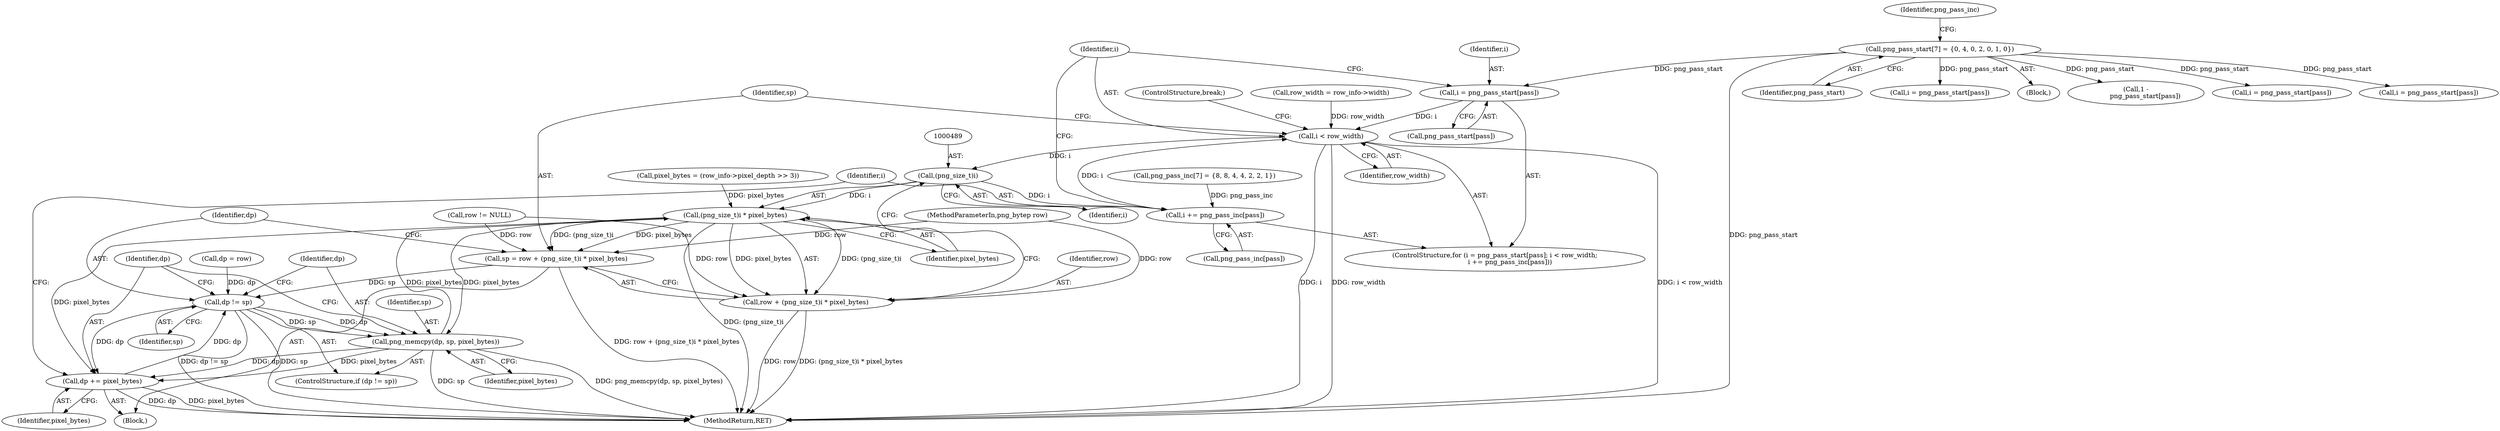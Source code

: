 digraph "0_Chrome_7f3d85b096f66870a15b37c2f40b219b2e292693_29@array" {
"1000469" [label="(Call,i = png_pass_start[pass])"];
"1000118" [label="(Call,png_pass_start[7] = {0, 4, 0, 2, 0, 1, 0})"];
"1000474" [label="(Call,i < row_width)"];
"1000488" [label="(Call,(png_size_t)i)"];
"1000477" [label="(Call,i += png_pass_inc[pass])"];
"1000487" [label="(Call,(png_size_t)i * pixel_bytes)"];
"1000483" [label="(Call,sp = row + (png_size_t)i * pixel_bytes)"];
"1000493" [label="(Call,dp != sp)"];
"1000496" [label="(Call,png_memcpy(dp, sp, pixel_bytes))"];
"1000500" [label="(Call,dp += pixel_bytes)"];
"1000485" [label="(Call,row + (png_size_t)i * pixel_bytes)"];
"1000497" [label="(Identifier,dp)"];
"1000268" [label="(Call,i = png_pass_start[pass])"];
"1000119" [label="(Identifier,png_pass_start)"];
"1000486" [label="(Identifier,row)"];
"1000470" [label="(Identifier,i)"];
"1000491" [label="(Identifier,pixel_bytes)"];
"1000501" [label="(Identifier,dp)"];
"1000128" [label="(Call,row != NULL)"];
"1000494" [label="(Identifier,dp)"];
"1000492" [label="(ControlStructure,if (dp != sp))"];
"1000116" [label="(Block,)"];
"1000461" [label="(Call,pixel_bytes = (row_info->pixel_depth >> 3))"];
"1000478" [label="(Identifier,i)"];
"1000475" [label="(Identifier,i)"];
"1000484" [label="(Identifier,sp)"];
"1000482" [label="(Block,)"];
"1000122" [label="(Identifier,png_pass_inc)"];
"1000496" [label="(Call,png_memcpy(dp, sp, pixel_bytes))"];
"1000498" [label="(Identifier,sp)"];
"1000490" [label="(Identifier,i)"];
"1000500" [label="(Call,dp += pixel_bytes)"];
"1000499" [label="(Identifier,pixel_bytes)"];
"1000517" [label="(Call,1 -\n         png_pass_start[pass])"];
"1000168" [label="(Call,i = png_pass_start[pass])"];
"1000536" [label="(MethodReturn,RET)"];
"1000458" [label="(Call,dp = row)"];
"1000502" [label="(Identifier,pixel_bytes)"];
"1000468" [label="(ControlStructure,for (i = png_pass_start[pass]; i < row_width;\n               i += png_pass_inc[pass]))"];
"1000471" [label="(Call,png_pass_start[pass])"];
"1000121" [label="(Call,png_pass_inc[7] = {8, 8, 4, 4, 2, 2, 1})"];
"1000477" [label="(Call,i += png_pass_inc[pass])"];
"1000503" [label="(ControlStructure,break;)"];
"1000469" [label="(Call,i = png_pass_start[pass])"];
"1000369" [label="(Call,i = png_pass_start[pass])"];
"1000487" [label="(Call,(png_size_t)i * pixel_bytes)"];
"1000114" [label="(MethodParameterIn,png_bytep row)"];
"1000485" [label="(Call,row + (png_size_t)i * pixel_bytes)"];
"1000452" [label="(Call,row_width = row_info->width)"];
"1000488" [label="(Call,(png_size_t)i)"];
"1000479" [label="(Call,png_pass_inc[pass])"];
"1000495" [label="(Identifier,sp)"];
"1000118" [label="(Call,png_pass_start[7] = {0, 4, 0, 2, 0, 1, 0})"];
"1000483" [label="(Call,sp = row + (png_size_t)i * pixel_bytes)"];
"1000493" [label="(Call,dp != sp)"];
"1000474" [label="(Call,i < row_width)"];
"1000476" [label="(Identifier,row_width)"];
"1000469" -> "1000468"  [label="AST: "];
"1000469" -> "1000471"  [label="CFG: "];
"1000470" -> "1000469"  [label="AST: "];
"1000471" -> "1000469"  [label="AST: "];
"1000475" -> "1000469"  [label="CFG: "];
"1000118" -> "1000469"  [label="DDG: png_pass_start"];
"1000469" -> "1000474"  [label="DDG: i"];
"1000118" -> "1000116"  [label="AST: "];
"1000118" -> "1000119"  [label="CFG: "];
"1000119" -> "1000118"  [label="AST: "];
"1000122" -> "1000118"  [label="CFG: "];
"1000118" -> "1000536"  [label="DDG: png_pass_start"];
"1000118" -> "1000168"  [label="DDG: png_pass_start"];
"1000118" -> "1000268"  [label="DDG: png_pass_start"];
"1000118" -> "1000369"  [label="DDG: png_pass_start"];
"1000118" -> "1000517"  [label="DDG: png_pass_start"];
"1000474" -> "1000468"  [label="AST: "];
"1000474" -> "1000476"  [label="CFG: "];
"1000475" -> "1000474"  [label="AST: "];
"1000476" -> "1000474"  [label="AST: "];
"1000484" -> "1000474"  [label="CFG: "];
"1000503" -> "1000474"  [label="CFG: "];
"1000474" -> "1000536"  [label="DDG: row_width"];
"1000474" -> "1000536"  [label="DDG: i < row_width"];
"1000474" -> "1000536"  [label="DDG: i"];
"1000477" -> "1000474"  [label="DDG: i"];
"1000452" -> "1000474"  [label="DDG: row_width"];
"1000474" -> "1000488"  [label="DDG: i"];
"1000488" -> "1000487"  [label="AST: "];
"1000488" -> "1000490"  [label="CFG: "];
"1000489" -> "1000488"  [label="AST: "];
"1000490" -> "1000488"  [label="AST: "];
"1000491" -> "1000488"  [label="CFG: "];
"1000488" -> "1000477"  [label="DDG: i"];
"1000488" -> "1000487"  [label="DDG: i"];
"1000477" -> "1000468"  [label="AST: "];
"1000477" -> "1000479"  [label="CFG: "];
"1000478" -> "1000477"  [label="AST: "];
"1000479" -> "1000477"  [label="AST: "];
"1000475" -> "1000477"  [label="CFG: "];
"1000121" -> "1000477"  [label="DDG: png_pass_inc"];
"1000487" -> "1000485"  [label="AST: "];
"1000487" -> "1000491"  [label="CFG: "];
"1000491" -> "1000487"  [label="AST: "];
"1000485" -> "1000487"  [label="CFG: "];
"1000487" -> "1000536"  [label="DDG: (png_size_t)i"];
"1000487" -> "1000483"  [label="DDG: (png_size_t)i"];
"1000487" -> "1000483"  [label="DDG: pixel_bytes"];
"1000487" -> "1000485"  [label="DDG: (png_size_t)i"];
"1000487" -> "1000485"  [label="DDG: pixel_bytes"];
"1000461" -> "1000487"  [label="DDG: pixel_bytes"];
"1000496" -> "1000487"  [label="DDG: pixel_bytes"];
"1000487" -> "1000496"  [label="DDG: pixel_bytes"];
"1000487" -> "1000500"  [label="DDG: pixel_bytes"];
"1000483" -> "1000482"  [label="AST: "];
"1000483" -> "1000485"  [label="CFG: "];
"1000484" -> "1000483"  [label="AST: "];
"1000485" -> "1000483"  [label="AST: "];
"1000494" -> "1000483"  [label="CFG: "];
"1000483" -> "1000536"  [label="DDG: row + (png_size_t)i * pixel_bytes"];
"1000114" -> "1000483"  [label="DDG: row"];
"1000128" -> "1000483"  [label="DDG: row"];
"1000483" -> "1000493"  [label="DDG: sp"];
"1000493" -> "1000492"  [label="AST: "];
"1000493" -> "1000495"  [label="CFG: "];
"1000494" -> "1000493"  [label="AST: "];
"1000495" -> "1000493"  [label="AST: "];
"1000497" -> "1000493"  [label="CFG: "];
"1000501" -> "1000493"  [label="CFG: "];
"1000493" -> "1000536"  [label="DDG: dp != sp"];
"1000493" -> "1000536"  [label="DDG: sp"];
"1000458" -> "1000493"  [label="DDG: dp"];
"1000500" -> "1000493"  [label="DDG: dp"];
"1000493" -> "1000496"  [label="DDG: dp"];
"1000493" -> "1000496"  [label="DDG: sp"];
"1000493" -> "1000500"  [label="DDG: dp"];
"1000496" -> "1000492"  [label="AST: "];
"1000496" -> "1000499"  [label="CFG: "];
"1000497" -> "1000496"  [label="AST: "];
"1000498" -> "1000496"  [label="AST: "];
"1000499" -> "1000496"  [label="AST: "];
"1000501" -> "1000496"  [label="CFG: "];
"1000496" -> "1000536"  [label="DDG: sp"];
"1000496" -> "1000536"  [label="DDG: png_memcpy(dp, sp, pixel_bytes)"];
"1000496" -> "1000500"  [label="DDG: pixel_bytes"];
"1000496" -> "1000500"  [label="DDG: dp"];
"1000500" -> "1000482"  [label="AST: "];
"1000500" -> "1000502"  [label="CFG: "];
"1000501" -> "1000500"  [label="AST: "];
"1000502" -> "1000500"  [label="AST: "];
"1000478" -> "1000500"  [label="CFG: "];
"1000500" -> "1000536"  [label="DDG: pixel_bytes"];
"1000500" -> "1000536"  [label="DDG: dp"];
"1000486" -> "1000485"  [label="AST: "];
"1000485" -> "1000536"  [label="DDG: row"];
"1000485" -> "1000536"  [label="DDG: (png_size_t)i * pixel_bytes"];
"1000114" -> "1000485"  [label="DDG: row"];
"1000128" -> "1000485"  [label="DDG: row"];
}
